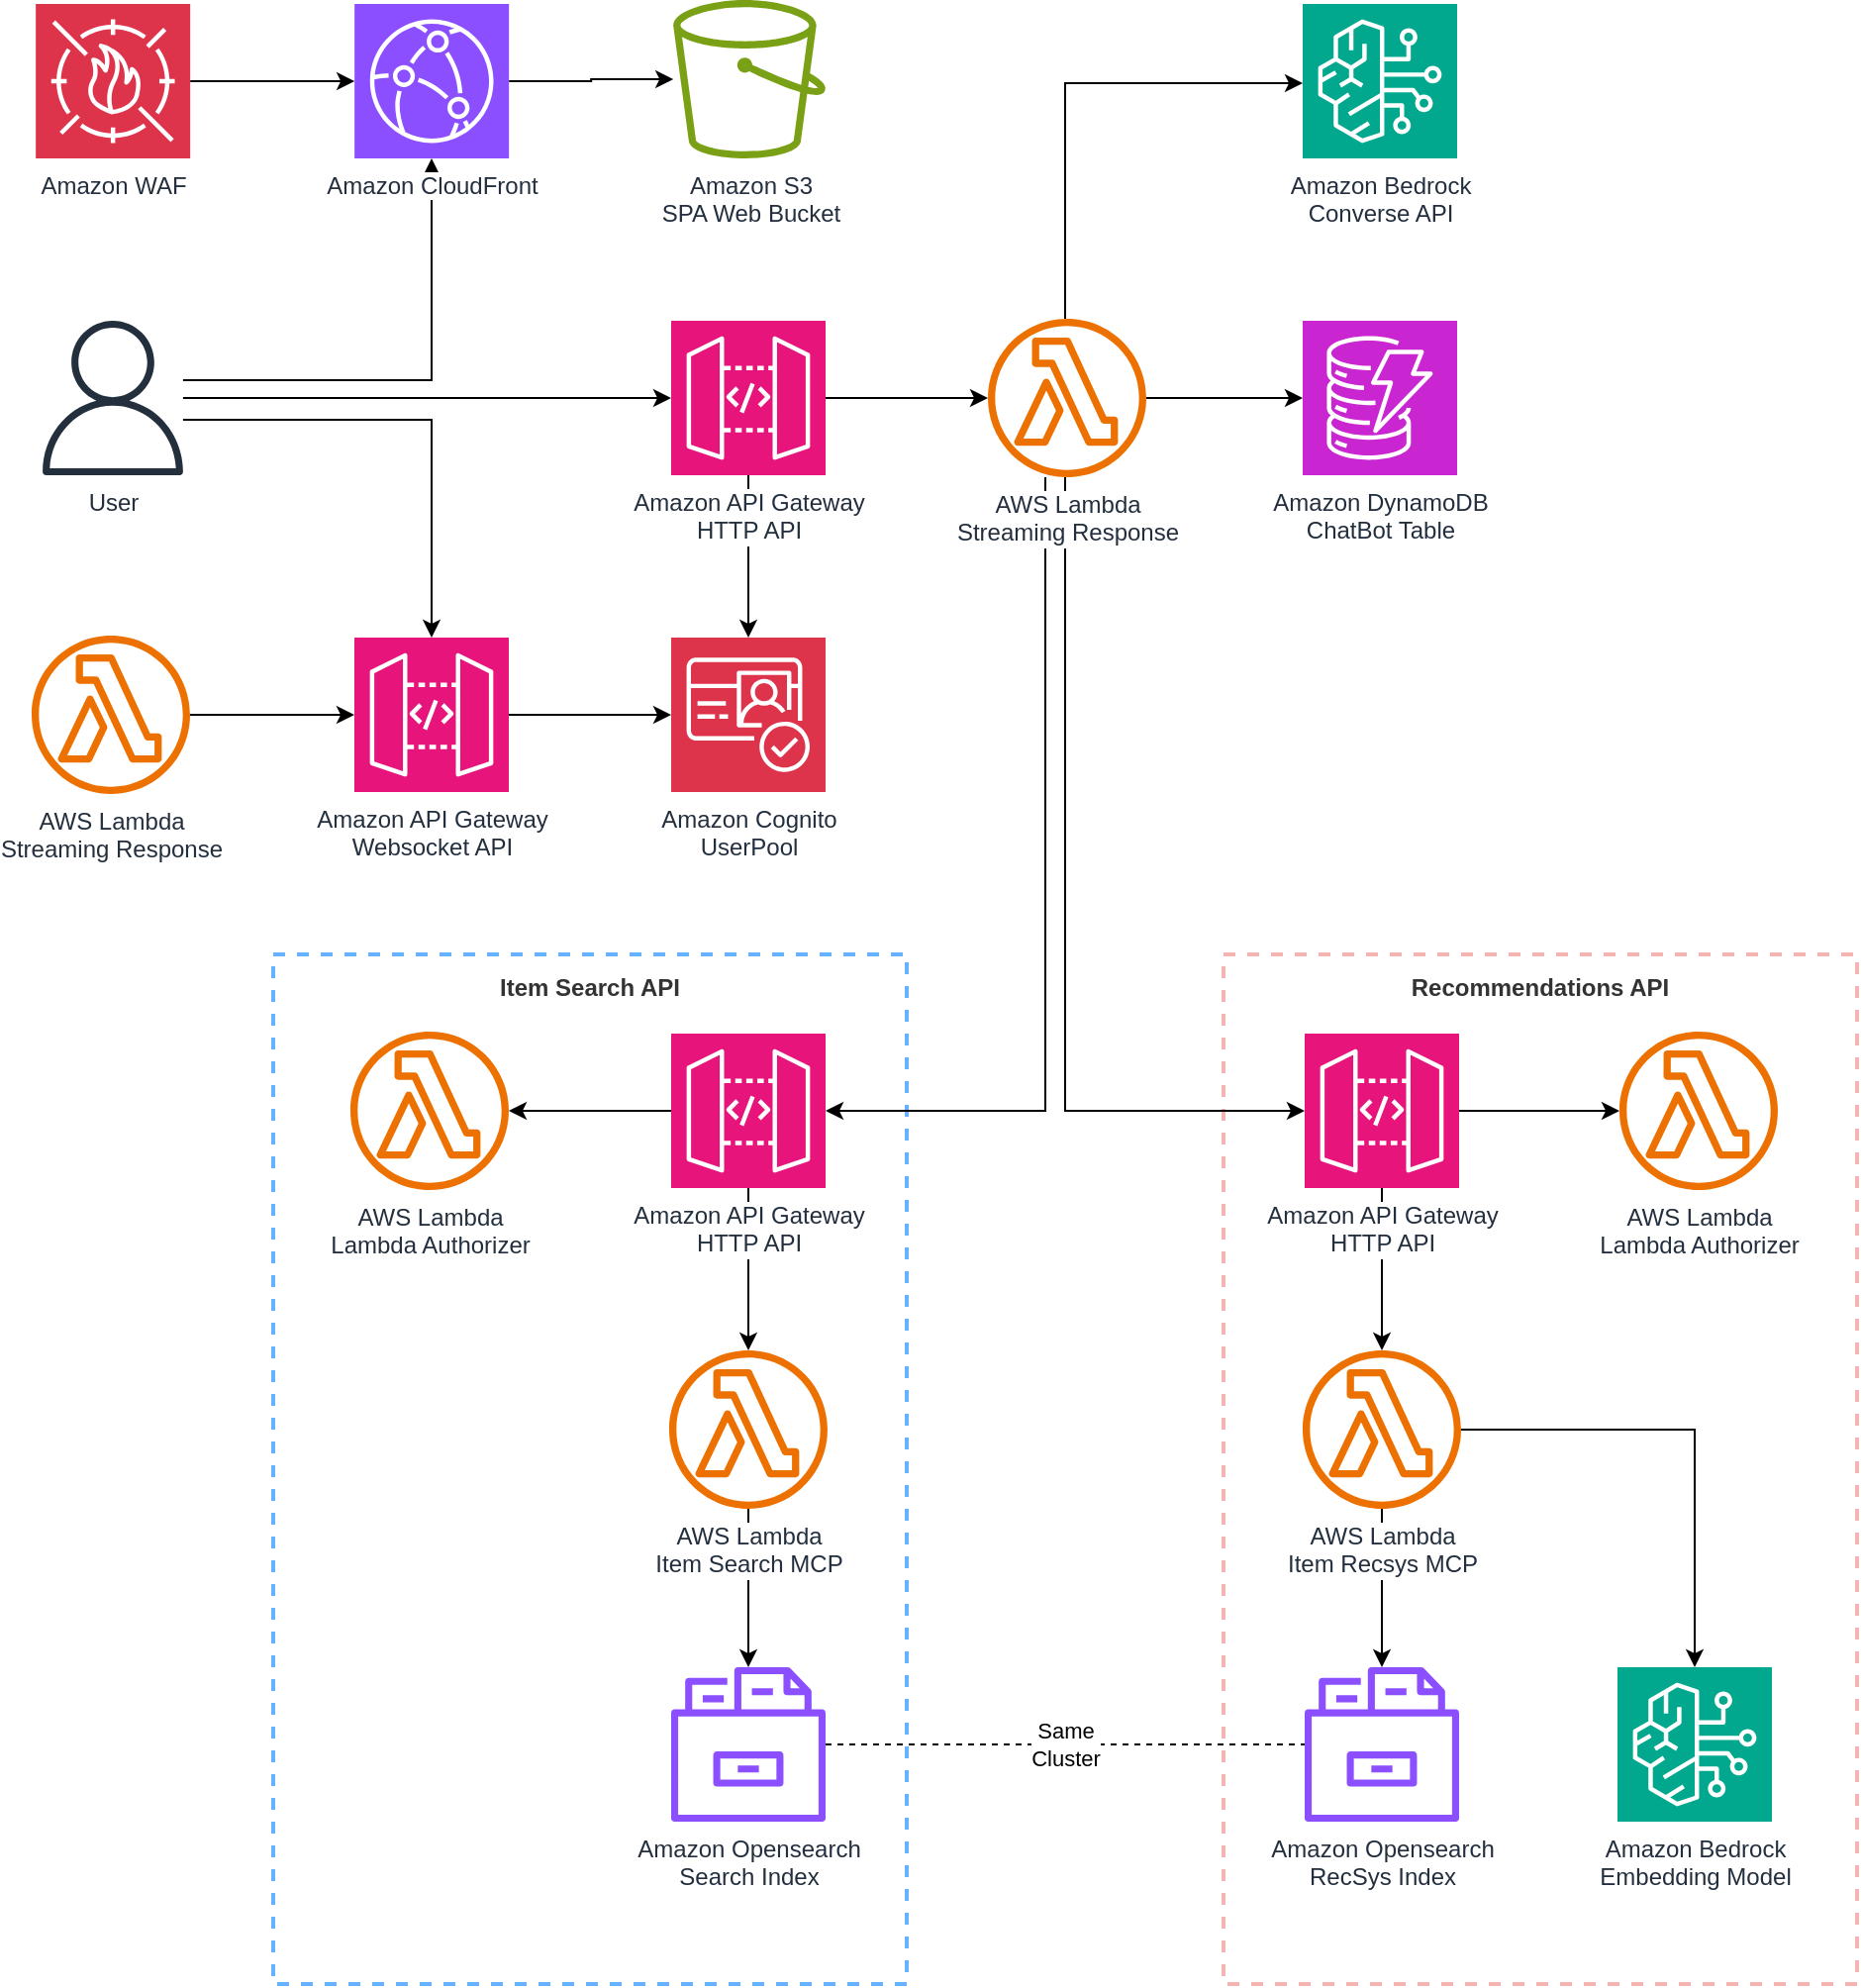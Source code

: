 <mxfile version="26.2.2" pages="2">
  <diagram name="serverless" id="wtxiz8nrKSm240LwYTof">
    <mxGraphModel dx="1839" dy="687" grid="1" gridSize="10" guides="1" tooltips="1" connect="1" arrows="1" fold="1" page="1" pageScale="1" pageWidth="850" pageHeight="1100" math="0" shadow="0">
      <root>
        <mxCell id="0" />
        <mxCell id="1" parent="0" />
        <mxCell id="PsaITgbuVJGiTN4fDYda-17" value="&lt;div&gt;&lt;span style=&quot;background-color: transparent; color: light-dark(rgb(51, 51, 51), rgb(193, 193, 193));&quot;&gt;Item Search API&lt;/span&gt;&lt;/div&gt;" style="outlineConnect=0;html=1;whiteSpace=wrap;fontSize=12;fontStyle=1;strokeColor=#66B2FF;fillColor=none;verticalAlign=top;align=center;fontColor=#333333;dashed=1;spacingTop=3;labelBackgroundColor=none;labelBorderColor=none;textShadow=0;strokeWidth=2;" vertex="1" parent="1">
          <mxGeometry y="680" width="320" height="520" as="geometry" />
        </mxCell>
        <mxCell id="PsaITgbuVJGiTN4fDYda-18" value="Amazon Bedrock&lt;div&gt;Converse API&lt;/div&gt;" style="sketch=0;points=[[0,0,0],[0.25,0,0],[0.5,0,0],[0.75,0,0],[1,0,0],[0,1,0],[0.25,1,0],[0.5,1,0],[0.75,1,0],[1,1,0],[0,0.25,0],[0,0.5,0],[0,0.75,0],[1,0.25,0],[1,0.5,0],[1,0.75,0]];outlineConnect=0;fontColor=#232F3E;fillColor=#01A88D;strokeColor=#ffffff;dashed=0;verticalLabelPosition=bottom;verticalAlign=top;align=center;html=1;fontSize=12;fontStyle=0;aspect=fixed;shape=mxgraph.aws4.resourceIcon;resIcon=mxgraph.aws4.bedrock;labelBackgroundColor=default;" vertex="1" parent="1">
          <mxGeometry x="520" y="200" width="78" height="78" as="geometry" />
        </mxCell>
        <mxCell id="PsaITgbuVJGiTN4fDYda-26" value="" style="edgeStyle=orthogonalEdgeStyle;rounded=0;orthogonalLoop=1;jettySize=auto;html=1;" edge="1" parent="1" source="PsaITgbuVJGiTN4fDYda-28" target="PsaITgbuVJGiTN4fDYda-30">
          <mxGeometry relative="1" as="geometry" />
        </mxCell>
        <mxCell id="PsaITgbuVJGiTN4fDYda-27" value="" style="edgeStyle=orthogonalEdgeStyle;rounded=0;orthogonalLoop=1;jettySize=auto;html=1;" edge="1" parent="1" source="PsaITgbuVJGiTN4fDYda-28" target="PsaITgbuVJGiTN4fDYda-46">
          <mxGeometry relative="1" as="geometry">
            <mxPoint x="120" y="759" as="targetPoint" />
          </mxGeometry>
        </mxCell>
        <mxCell id="PsaITgbuVJGiTN4fDYda-28" value="Amazon API Gateway&lt;div&gt;HTTP API&lt;/div&gt;" style="sketch=0;points=[[0,0,0],[0.25,0,0],[0.5,0,0],[0.75,0,0],[1,0,0],[0,1,0],[0.25,1,0],[0.5,1,0],[0.75,1,0],[1,1,0],[0,0.25,0],[0,0.5,0],[0,0.75,0],[1,0.25,0],[1,0.5,0],[1,0.75,0]];outlineConnect=0;fontColor=#232F3E;fillColor=#E7157B;strokeColor=#ffffff;dashed=0;verticalLabelPosition=bottom;verticalAlign=top;align=center;html=1;fontSize=12;fontStyle=0;aspect=fixed;shape=mxgraph.aws4.resourceIcon;resIcon=mxgraph.aws4.api_gateway;labelBackgroundColor=default;" vertex="1" parent="1">
          <mxGeometry x="201" y="720" width="78" height="78" as="geometry" />
        </mxCell>
        <mxCell id="PsaITgbuVJGiTN4fDYda-29" value="" style="edgeStyle=orthogonalEdgeStyle;rounded=0;orthogonalLoop=1;jettySize=auto;html=1;" edge="1" parent="1" source="PsaITgbuVJGiTN4fDYda-30" target="PsaITgbuVJGiTN4fDYda-45">
          <mxGeometry relative="1" as="geometry">
            <mxPoint x="240" y="1040" as="targetPoint" />
          </mxGeometry>
        </mxCell>
        <mxCell id="PsaITgbuVJGiTN4fDYda-30" value="AWS Lambda&lt;div&gt;Item Search MCP&lt;/div&gt;" style="sketch=0;outlineConnect=0;fontColor=#232F3E;gradientColor=none;fillColor=#ED7100;strokeColor=none;dashed=0;verticalLabelPosition=bottom;verticalAlign=top;align=center;html=1;fontSize=12;fontStyle=0;aspect=fixed;pointerEvents=1;shape=mxgraph.aws4.lambda_function;labelBackgroundColor=default;labelBorderColor=none;" vertex="1" parent="1">
          <mxGeometry x="200" y="880" width="80" height="80" as="geometry" />
        </mxCell>
        <mxCell id="PsaITgbuVJGiTN4fDYda-35" value="Recommendations API" style="outlineConnect=0;html=1;whiteSpace=wrap;fontSize=12;fontStyle=1;verticalAlign=top;align=center;dashed=1;spacingTop=3;labelBackgroundColor=none;labelBorderColor=none;textShadow=0;fillColor=none;strokeWidth=2;fillStyle=auto;fontColor=#333333;strokeColor=#EA6B66;opacity=50;" vertex="1" parent="1">
          <mxGeometry x="480" y="680" width="320" height="520" as="geometry" />
        </mxCell>
        <mxCell id="PsaITgbuVJGiTN4fDYda-36" value="Amazon Opensearch&lt;div&gt;RecSys Index&lt;/div&gt;" style="sketch=0;outlineConnect=0;fontColor=#232F3E;gradientColor=none;fillColor=#8C4FFF;strokeColor=none;dashed=0;verticalLabelPosition=bottom;verticalAlign=top;align=center;html=1;fontSize=12;fontStyle=0;aspect=fixed;pointerEvents=1;shape=mxgraph.aws4.opensearch_service_index;labelBackgroundColor=default;" vertex="1" parent="1">
          <mxGeometry x="521" y="1040" width="78" height="78" as="geometry" />
        </mxCell>
        <mxCell id="PsaITgbuVJGiTN4fDYda-37" value="" style="edgeStyle=orthogonalEdgeStyle;rounded=0;orthogonalLoop=1;jettySize=auto;html=1;" edge="1" parent="1" source="PsaITgbuVJGiTN4fDYda-39" target="PsaITgbuVJGiTN4fDYda-42">
          <mxGeometry relative="1" as="geometry" />
        </mxCell>
        <mxCell id="PsaITgbuVJGiTN4fDYda-38" value="" style="edgeStyle=orthogonalEdgeStyle;rounded=0;orthogonalLoop=1;jettySize=auto;html=1;" edge="1" parent="1" source="PsaITgbuVJGiTN4fDYda-39" target="PsaITgbuVJGiTN4fDYda-47">
          <mxGeometry relative="1" as="geometry">
            <mxPoint x="679" y="759" as="targetPoint" />
          </mxGeometry>
        </mxCell>
        <mxCell id="PsaITgbuVJGiTN4fDYda-39" value="Amazon API Gateway&lt;div&gt;HTTP API&lt;/div&gt;" style="sketch=0;points=[[0,0,0],[0.25,0,0],[0.5,0,0],[0.75,0,0],[1,0,0],[0,1,0],[0.25,1,0],[0.5,1,0],[0.75,1,0],[1,1,0],[0,0.25,0],[0,0.5,0],[0,0.75,0],[1,0.25,0],[1,0.5,0],[1,0.75,0]];outlineConnect=0;fontColor=#232F3E;fillColor=#E7157B;strokeColor=#ffffff;dashed=0;verticalLabelPosition=bottom;verticalAlign=top;align=center;html=1;fontSize=12;fontStyle=0;aspect=fixed;shape=mxgraph.aws4.resourceIcon;resIcon=mxgraph.aws4.api_gateway;labelBackgroundColor=default;" vertex="1" parent="1">
          <mxGeometry x="521" y="720" width="78" height="78" as="geometry" />
        </mxCell>
        <mxCell id="PsaITgbuVJGiTN4fDYda-40" value="" style="edgeStyle=orthogonalEdgeStyle;rounded=0;orthogonalLoop=1;jettySize=auto;html=1;" edge="1" parent="1" source="PsaITgbuVJGiTN4fDYda-42" target="PsaITgbuVJGiTN4fDYda-36">
          <mxGeometry relative="1" as="geometry" />
        </mxCell>
        <mxCell id="PsaITgbuVJGiTN4fDYda-41" value="" style="edgeStyle=orthogonalEdgeStyle;rounded=0;orthogonalLoop=1;jettySize=auto;html=1;" edge="1" parent="1" source="PsaITgbuVJGiTN4fDYda-42" target="PsaITgbuVJGiTN4fDYda-43">
          <mxGeometry relative="1" as="geometry" />
        </mxCell>
        <mxCell id="PsaITgbuVJGiTN4fDYda-42" value="AWS Lambda&lt;div&gt;Item Recsys MCP&lt;/div&gt;" style="sketch=0;outlineConnect=0;fontColor=#232F3E;gradientColor=none;fillColor=#ED7100;strokeColor=none;dashed=0;verticalLabelPosition=bottom;verticalAlign=top;align=center;html=1;fontSize=12;fontStyle=0;aspect=fixed;pointerEvents=1;shape=mxgraph.aws4.lambda_function;labelBackgroundColor=default;labelBorderColor=none;" vertex="1" parent="1">
          <mxGeometry x="520" y="880" width="80" height="80" as="geometry" />
        </mxCell>
        <mxCell id="PsaITgbuVJGiTN4fDYda-43" value="Amazon Bedrock&lt;div&gt;Embedding Model&lt;/div&gt;" style="sketch=0;points=[[0,0,0],[0.25,0,0],[0.5,0,0],[0.75,0,0],[1,0,0],[0,1,0],[0.25,1,0],[0.5,1,0],[0.75,1,0],[1,1,0],[0,0.25,0],[0,0.5,0],[0,0.75,0],[1,0.25,0],[1,0.5,0],[1,0.75,0]];outlineConnect=0;fontColor=#232F3E;fillColor=#01A88D;strokeColor=#ffffff;dashed=0;verticalLabelPosition=bottom;verticalAlign=top;align=center;html=1;fontSize=12;fontStyle=0;aspect=fixed;shape=mxgraph.aws4.resourceIcon;resIcon=mxgraph.aws4.bedrock;labelBackgroundColor=default;" vertex="1" parent="1">
          <mxGeometry x="679" y="1040" width="78" height="78" as="geometry" />
        </mxCell>
        <mxCell id="PsaITgbuVJGiTN4fDYda-64" value="Same&lt;div&gt;Cluster&lt;/div&gt;" style="edgeStyle=orthogonalEdgeStyle;rounded=0;orthogonalLoop=1;jettySize=auto;html=1;endArrow=none;startFill=0;dashed=1;" edge="1" parent="1" source="PsaITgbuVJGiTN4fDYda-45" target="PsaITgbuVJGiTN4fDYda-36">
          <mxGeometry relative="1" as="geometry" />
        </mxCell>
        <mxCell id="PsaITgbuVJGiTN4fDYda-45" value="Amazon Opensearch&lt;div&gt;Search Index&lt;/div&gt;" style="sketch=0;outlineConnect=0;fontColor=#232F3E;gradientColor=none;fillColor=#8C4FFF;strokeColor=none;dashed=0;verticalLabelPosition=bottom;verticalAlign=top;align=center;html=1;fontSize=12;fontStyle=0;aspect=fixed;pointerEvents=1;shape=mxgraph.aws4.opensearch_service_index;labelBackgroundColor=default;" vertex="1" parent="1">
          <mxGeometry x="201" y="1040" width="78" height="78" as="geometry" />
        </mxCell>
        <mxCell id="PsaITgbuVJGiTN4fDYda-46" value="AWS Lambda&lt;div&gt;Lambda Authorizer&lt;/div&gt;" style="sketch=0;outlineConnect=0;fontColor=#232F3E;gradientColor=none;fillColor=#ED7100;strokeColor=none;dashed=0;verticalLabelPosition=bottom;verticalAlign=top;align=center;html=1;fontSize=12;fontStyle=0;aspect=fixed;pointerEvents=1;shape=mxgraph.aws4.lambda_function;labelBackgroundColor=default;labelBorderColor=none;" vertex="1" parent="1">
          <mxGeometry x="39" y="719" width="80" height="80" as="geometry" />
        </mxCell>
        <mxCell id="PsaITgbuVJGiTN4fDYda-47" value="AWS Lambda&lt;div&gt;Lambda Authorizer&lt;/div&gt;" style="sketch=0;outlineConnect=0;fontColor=#232F3E;gradientColor=none;fillColor=#ED7100;strokeColor=none;dashed=0;verticalLabelPosition=bottom;verticalAlign=top;align=center;html=1;fontSize=12;fontStyle=0;aspect=fixed;pointerEvents=1;shape=mxgraph.aws4.lambda_function;labelBackgroundColor=default;labelBorderColor=none;" vertex="1" parent="1">
          <mxGeometry x="680" y="719" width="80" height="80" as="geometry" />
        </mxCell>
        <mxCell id="PsaITgbuVJGiTN4fDYda-73" style="edgeStyle=orthogonalEdgeStyle;rounded=0;orthogonalLoop=1;jettySize=auto;html=1;" edge="1" parent="1" source="PsaITgbuVJGiTN4fDYda-93" target="PsaITgbuVJGiTN4fDYda-39">
          <mxGeometry relative="1" as="geometry">
            <mxPoint x="400" y="439" as="sourcePoint" />
            <Array as="points">
              <mxPoint x="400" y="759" />
            </Array>
          </mxGeometry>
        </mxCell>
        <mxCell id="PsaITgbuVJGiTN4fDYda-74" style="edgeStyle=orthogonalEdgeStyle;rounded=0;orthogonalLoop=1;jettySize=auto;html=1;" edge="1" parent="1" source="PsaITgbuVJGiTN4fDYda-93" target="PsaITgbuVJGiTN4fDYda-28">
          <mxGeometry relative="1" as="geometry">
            <mxPoint x="390" y="439" as="sourcePoint" />
            <Array as="points">
              <mxPoint x="390" y="759" />
            </Array>
          </mxGeometry>
        </mxCell>
        <mxCell id="PsaITgbuVJGiTN4fDYda-53" value="" style="edgeStyle=orthogonalEdgeStyle;rounded=0;orthogonalLoop=1;jettySize=auto;html=1;" edge="1" parent="1" source="PsaITgbuVJGiTN4fDYda-55" target="PsaITgbuVJGiTN4fDYda-56">
          <mxGeometry relative="1" as="geometry" />
        </mxCell>
        <mxCell id="PsaITgbuVJGiTN4fDYda-94" value="" style="edgeStyle=orthogonalEdgeStyle;rounded=0;orthogonalLoop=1;jettySize=auto;html=1;" edge="1" parent="1" source="PsaITgbuVJGiTN4fDYda-55" target="PsaITgbuVJGiTN4fDYda-93">
          <mxGeometry relative="1" as="geometry" />
        </mxCell>
        <mxCell id="PsaITgbuVJGiTN4fDYda-55" value="Amazon API Gateway&lt;div&gt;HTTP API&lt;/div&gt;" style="sketch=0;points=[[0,0,0],[0.25,0,0],[0.5,0,0],[0.75,0,0],[1,0,0],[0,1,0],[0.25,1,0],[0.5,1,0],[0.75,1,0],[1,1,0],[0,0.25,0],[0,0.5,0],[0,0.75,0],[1,0.25,0],[1,0.5,0],[1,0.75,0]];outlineConnect=0;fontColor=#232F3E;fillColor=#E7157B;strokeColor=#ffffff;dashed=0;verticalLabelPosition=bottom;verticalAlign=top;align=center;html=1;fontSize=12;fontStyle=0;aspect=fixed;shape=mxgraph.aws4.resourceIcon;resIcon=mxgraph.aws4.api_gateway;labelBackgroundColor=default;" vertex="1" parent="1">
          <mxGeometry x="201" y="360" width="78" height="78" as="geometry" />
        </mxCell>
        <mxCell id="PsaITgbuVJGiTN4fDYda-56" value="Amazon Cognito&lt;div&gt;UserPool&lt;/div&gt;" style="sketch=0;points=[[0,0,0],[0.25,0,0],[0.5,0,0],[0.75,0,0],[1,0,0],[0,1,0],[0.25,1,0],[0.5,1,0],[0.75,1,0],[1,1,0],[0,0.25,0],[0,0.5,0],[0,0.75,0],[1,0.25,0],[1,0.5,0],[1,0.75,0]];outlineConnect=0;fontColor=#232F3E;fillColor=#DD344C;strokeColor=#ffffff;dashed=0;verticalLabelPosition=bottom;verticalAlign=top;align=center;html=1;fontSize=12;fontStyle=0;aspect=fixed;shape=mxgraph.aws4.resourceIcon;resIcon=mxgraph.aws4.cognito;labelBackgroundColor=default;" vertex="1" parent="1">
          <mxGeometry x="201" y="520" width="78" height="78" as="geometry" />
        </mxCell>
        <mxCell id="PsaITgbuVJGiTN4fDYda-72" value="" style="edgeStyle=orthogonalEdgeStyle;rounded=0;orthogonalLoop=1;jettySize=auto;html=1;" edge="1" parent="1" source="PsaITgbuVJGiTN4fDYda-71">
          <mxGeometry relative="1" as="geometry">
            <mxPoint x="-80" y="439" as="targetPoint" />
          </mxGeometry>
        </mxCell>
        <mxCell id="PsaITgbuVJGiTN4fDYda-89" value="" style="edgeStyle=orthogonalEdgeStyle;rounded=0;orthogonalLoop=1;jettySize=auto;html=1;" edge="1" parent="1" source="PsaITgbuVJGiTN4fDYda-87" target="PsaITgbuVJGiTN4fDYda-102">
          <mxGeometry relative="1" as="geometry">
            <mxPoint x="241.08" y="278" as="targetPoint" />
          </mxGeometry>
        </mxCell>
        <mxCell id="PsaITgbuVJGiTN4fDYda-96" style="edgeStyle=orthogonalEdgeStyle;rounded=0;orthogonalLoop=1;jettySize=auto;html=1;" edge="1" parent="1" source="PsaITgbuVJGiTN4fDYda-93" target="PsaITgbuVJGiTN4fDYda-95">
          <mxGeometry relative="1" as="geometry" />
        </mxCell>
        <mxCell id="PsaITgbuVJGiTN4fDYda-97" style="edgeStyle=orthogonalEdgeStyle;rounded=0;orthogonalLoop=1;jettySize=auto;html=1;" edge="1" parent="1" source="PsaITgbuVJGiTN4fDYda-93" target="PsaITgbuVJGiTN4fDYda-18">
          <mxGeometry relative="1" as="geometry">
            <Array as="points">
              <mxPoint x="400" y="240" />
            </Array>
          </mxGeometry>
        </mxCell>
        <mxCell id="PsaITgbuVJGiTN4fDYda-93" value="AWS Lambda&lt;div&gt;Streaming Response&lt;/div&gt;" style="sketch=0;outlineConnect=0;fontColor=#232F3E;gradientColor=none;fillColor=#ED7100;strokeColor=none;dashed=0;verticalLabelPosition=bottom;verticalAlign=top;align=center;html=1;fontSize=12;fontStyle=0;aspect=fixed;pointerEvents=1;shape=mxgraph.aws4.lambda_function;labelBackgroundColor=default;labelBorderColor=none;" vertex="1" parent="1">
          <mxGeometry x="361" y="359" width="80" height="80" as="geometry" />
        </mxCell>
        <mxCell id="PsaITgbuVJGiTN4fDYda-95" value="Amazon DynamoDB&lt;div&gt;ChatBot Table&lt;/div&gt;" style="sketch=0;points=[[0,0,0],[0.25,0,0],[0.5,0,0],[0.75,0,0],[1,0,0],[0,1,0],[0.25,1,0],[0.5,1,0],[0.75,1,0],[1,1,0],[0,0.25,0],[0,0.5,0],[0,0.75,0],[1,0.25,0],[1,0.5,0],[1,0.75,0]];outlineConnect=0;fontColor=#232F3E;fillColor=#C925D1;strokeColor=#ffffff;dashed=0;verticalLabelPosition=bottom;verticalAlign=top;align=center;html=1;fontSize=12;fontStyle=0;aspect=fixed;shape=mxgraph.aws4.resourceIcon;resIcon=mxgraph.aws4.dynamodb;labelBackgroundColor=default;" vertex="1" parent="1">
          <mxGeometry x="520" y="360" width="78" height="78" as="geometry" />
        </mxCell>
        <mxCell id="PsaITgbuVJGiTN4fDYda-102" value="Amazon S3&lt;div&gt;SPA Web Bucket&lt;/div&gt;" style="sketch=0;outlineConnect=0;fontColor=#232F3E;gradientColor=none;fillColor=#7AA116;strokeColor=none;dashed=0;verticalLabelPosition=bottom;verticalAlign=top;align=center;html=1;fontSize=12;fontStyle=0;aspect=fixed;pointerEvents=1;shape=mxgraph.aws4.bucket;labelBackgroundColor=default;" vertex="1" parent="1">
          <mxGeometry x="202.08" y="198" width="76.92" height="80" as="geometry" />
        </mxCell>
        <mxCell id="PsaITgbuVJGiTN4fDYda-114" value="" style="edgeStyle=orthogonalEdgeStyle;rounded=0;orthogonalLoop=1;jettySize=auto;html=1;" edge="1" parent="1" source="PsaITgbuVJGiTN4fDYda-103" target="PsaITgbuVJGiTN4fDYda-56">
          <mxGeometry relative="1" as="geometry" />
        </mxCell>
        <mxCell id="PsaITgbuVJGiTN4fDYda-103" value="Amazon API Gateway&lt;div&gt;Websocket API&lt;/div&gt;" style="sketch=0;points=[[0,0,0],[0.25,0,0],[0.5,0,0],[0.75,0,0],[1,0,0],[0,1,0],[0.25,1,0],[0.5,1,0],[0.75,1,0],[1,1,0],[0,0.25,0],[0,0.5,0],[0,0.75,0],[1,0.25,0],[1,0.5,0],[1,0.75,0]];outlineConnect=0;fontColor=#232F3E;fillColor=#E7157B;strokeColor=#ffffff;dashed=0;verticalLabelPosition=bottom;verticalAlign=top;align=center;html=1;fontSize=12;fontStyle=0;aspect=fixed;shape=mxgraph.aws4.resourceIcon;resIcon=mxgraph.aws4.api_gateway;labelBackgroundColor=default;" vertex="1" parent="1">
          <mxGeometry x="41" y="520" width="78" height="78" as="geometry" />
        </mxCell>
        <mxCell id="PsaITgbuVJGiTN4fDYda-107" value="" style="edgeStyle=orthogonalEdgeStyle;rounded=0;orthogonalLoop=1;jettySize=auto;html=1;" edge="1" parent="1" source="PsaITgbuVJGiTN4fDYda-105" target="PsaITgbuVJGiTN4fDYda-103">
          <mxGeometry relative="1" as="geometry" />
        </mxCell>
        <mxCell id="PsaITgbuVJGiTN4fDYda-105" value="AWS Lambda&lt;div&gt;Streaming Response&lt;/div&gt;" style="sketch=0;outlineConnect=0;fontColor=#232F3E;gradientColor=none;fillColor=#ED7100;strokeColor=none;dashed=0;verticalLabelPosition=bottom;verticalAlign=top;align=center;html=1;fontSize=12;fontStyle=0;aspect=fixed;pointerEvents=1;shape=mxgraph.aws4.lambda_function;labelBackgroundColor=default;labelBorderColor=none;" vertex="1" parent="1">
          <mxGeometry x="-122" y="519" width="80" height="80" as="geometry" />
        </mxCell>
        <mxCell id="PsaITgbuVJGiTN4fDYda-115" value="" style="edgeStyle=orthogonalEdgeStyle;rounded=0;orthogonalLoop=1;jettySize=auto;html=1;" edge="1" parent="1" source="PsaITgbuVJGiTN4fDYda-108" target="PsaITgbuVJGiTN4fDYda-87">
          <mxGeometry relative="1" as="geometry">
            <Array as="points">
              <mxPoint x="80" y="390" />
            </Array>
          </mxGeometry>
        </mxCell>
        <mxCell id="PsaITgbuVJGiTN4fDYda-116" style="edgeStyle=orthogonalEdgeStyle;rounded=0;orthogonalLoop=1;jettySize=auto;html=1;" edge="1" parent="1" source="PsaITgbuVJGiTN4fDYda-108" target="PsaITgbuVJGiTN4fDYda-55">
          <mxGeometry relative="1" as="geometry" />
        </mxCell>
        <mxCell id="PsaITgbuVJGiTN4fDYda-117" style="edgeStyle=orthogonalEdgeStyle;rounded=0;orthogonalLoop=1;jettySize=auto;html=1;" edge="1" parent="1" source="PsaITgbuVJGiTN4fDYda-108" target="PsaITgbuVJGiTN4fDYda-103">
          <mxGeometry relative="1" as="geometry">
            <Array as="points">
              <mxPoint x="80" y="410" />
            </Array>
          </mxGeometry>
        </mxCell>
        <mxCell id="PsaITgbuVJGiTN4fDYda-108" value="&lt;div&gt;User&lt;/div&gt;" style="sketch=0;outlineConnect=0;fontColor=#232F3E;gradientColor=none;fillColor=#232F3D;strokeColor=none;dashed=0;verticalLabelPosition=bottom;verticalAlign=top;align=center;html=1;fontSize=12;fontStyle=0;aspect=fixed;pointerEvents=1;shape=mxgraph.aws4.user;" vertex="1" parent="1">
          <mxGeometry x="-120" y="360" width="78" height="78" as="geometry" />
        </mxCell>
        <mxCell id="PsaITgbuVJGiTN4fDYda-111" value="" style="edgeStyle=orthogonalEdgeStyle;rounded=0;orthogonalLoop=1;jettySize=auto;html=1;" edge="1" parent="1" source="PsaITgbuVJGiTN4fDYda-109" target="PsaITgbuVJGiTN4fDYda-87">
          <mxGeometry relative="1" as="geometry" />
        </mxCell>
        <mxCell id="PsaITgbuVJGiTN4fDYda-109" value="Amazon WAF" style="sketch=0;points=[[0,0,0],[0.25,0,0],[0.5,0,0],[0.75,0,0],[1,0,0],[0,1,0],[0.25,1,0],[0.5,1,0],[0.75,1,0],[1,1,0],[0,0.25,0],[0,0.5,0],[0,0.75,0],[1,0.25,0],[1,0.5,0],[1,0.75,0]];outlineConnect=0;fontColor=#232F3E;fillColor=#DD344C;strokeColor=#ffffff;dashed=0;verticalLabelPosition=bottom;verticalAlign=top;align=center;html=1;fontSize=12;fontStyle=0;aspect=fixed;shape=mxgraph.aws4.resourceIcon;resIcon=mxgraph.aws4.waf;labelBackgroundColor=default;" vertex="1" parent="1">
          <mxGeometry x="-119.92" y="200" width="78" height="78" as="geometry" />
        </mxCell>
        <mxCell id="PsaITgbuVJGiTN4fDYda-87" value="Amazon CloudFront" style="sketch=0;points=[[0,0,0],[0.25,0,0],[0.5,0,0],[0.75,0,0],[1,0,0],[0,1,0],[0.25,1,0],[0.5,1,0],[0.75,1,0],[1,1,0],[0,0.25,0],[0,0.5,0],[0,0.75,0],[1,0.25,0],[1,0.5,0],[1,0.75,0]];outlineConnect=0;fontColor=#232F3E;fillColor=#8C4FFF;strokeColor=#ffffff;dashed=0;verticalLabelPosition=bottom;verticalAlign=top;align=center;html=1;fontSize=12;fontStyle=0;aspect=fixed;shape=mxgraph.aws4.resourceIcon;resIcon=mxgraph.aws4.cloudfront;labelBackgroundColor=default;" vertex="1" parent="1">
          <mxGeometry x="41.08" y="200" width="78" height="78" as="geometry" />
        </mxCell>
      </root>
    </mxGraphModel>
  </diagram>
  <diagram id="tR-Rt3LG2o3J_GeX6hOp" name="ecs">
    <mxGraphModel dx="1880" dy="716" grid="1" gridSize="10" guides="1" tooltips="1" connect="1" arrows="1" fold="1" page="1" pageScale="1" pageWidth="850" pageHeight="1100" math="0" shadow="0">
      <root>
        <mxCell id="0" />
        <mxCell id="1" parent="0" />
        <mxCell id="dqAGW3o-AUJ9RqKoSlo4-1" value="&lt;div&gt;&lt;span style=&quot;background-color: transparent; color: light-dark(rgb(51, 51, 51), rgb(193, 193, 193));&quot;&gt;Item Search API&lt;/span&gt;&lt;/div&gt;" style="outlineConnect=0;html=1;whiteSpace=wrap;fontSize=12;fontStyle=1;strokeColor=#66B2FF;fillColor=none;verticalAlign=top;align=center;fontColor=#333333;dashed=1;spacingTop=3;labelBackgroundColor=none;labelBorderColor=none;textShadow=0;strokeWidth=2;" vertex="1" parent="1">
          <mxGeometry y="760" width="320" height="520" as="geometry" />
        </mxCell>
        <mxCell id="dqAGW3o-AUJ9RqKoSlo4-2" value="Amazon Bedrock&lt;div&gt;Converse API&lt;/div&gt;" style="sketch=0;points=[[0,0,0],[0.25,0,0],[0.5,0,0],[0.75,0,0],[1,0,0],[0,1,0],[0.25,1,0],[0.5,1,0],[0.75,1,0],[1,1,0],[0,0.25,0],[0,0.5,0],[0,0.75,0],[1,0.25,0],[1,0.5,0],[1,0.75,0]];outlineConnect=0;fontColor=#232F3E;fillColor=#01A88D;strokeColor=#ffffff;dashed=0;verticalLabelPosition=bottom;verticalAlign=top;align=center;html=1;fontSize=12;fontStyle=0;aspect=fixed;shape=mxgraph.aws4.resourceIcon;resIcon=mxgraph.aws4.bedrock;labelBackgroundColor=default;" vertex="1" parent="1">
          <mxGeometry x="521" y="320" width="78" height="78" as="geometry" />
        </mxCell>
        <mxCell id="dqAGW3o-AUJ9RqKoSlo4-3" value="" style="edgeStyle=orthogonalEdgeStyle;rounded=0;orthogonalLoop=1;jettySize=auto;html=1;" edge="1" parent="1" source="dqAGW3o-AUJ9RqKoSlo4-5" target="dqAGW3o-AUJ9RqKoSlo4-7">
          <mxGeometry relative="1" as="geometry" />
        </mxCell>
        <mxCell id="dqAGW3o-AUJ9RqKoSlo4-4" value="" style="edgeStyle=orthogonalEdgeStyle;rounded=0;orthogonalLoop=1;jettySize=auto;html=1;" edge="1" parent="1" source="dqAGW3o-AUJ9RqKoSlo4-5" target="dqAGW3o-AUJ9RqKoSlo4-19">
          <mxGeometry relative="1" as="geometry">
            <mxPoint x="120" y="839" as="targetPoint" />
          </mxGeometry>
        </mxCell>
        <mxCell id="dqAGW3o-AUJ9RqKoSlo4-5" value="Amazon API Gateway&lt;div&gt;HTTP API&lt;/div&gt;" style="sketch=0;points=[[0,0,0],[0.25,0,0],[0.5,0,0],[0.75,0,0],[1,0,0],[0,1,0],[0.25,1,0],[0.5,1,0],[0.75,1,0],[1,1,0],[0,0.25,0],[0,0.5,0],[0,0.75,0],[1,0.25,0],[1,0.5,0],[1,0.75,0]];outlineConnect=0;fontColor=#232F3E;fillColor=#E7157B;strokeColor=#ffffff;dashed=0;verticalLabelPosition=bottom;verticalAlign=top;align=center;html=1;fontSize=12;fontStyle=0;aspect=fixed;shape=mxgraph.aws4.resourceIcon;resIcon=mxgraph.aws4.api_gateway;labelBackgroundColor=default;" vertex="1" parent="1">
          <mxGeometry x="201" y="800" width="78" height="78" as="geometry" />
        </mxCell>
        <mxCell id="dqAGW3o-AUJ9RqKoSlo4-6" value="" style="edgeStyle=orthogonalEdgeStyle;rounded=0;orthogonalLoop=1;jettySize=auto;html=1;" edge="1" parent="1" source="dqAGW3o-AUJ9RqKoSlo4-7" target="dqAGW3o-AUJ9RqKoSlo4-18">
          <mxGeometry relative="1" as="geometry">
            <mxPoint x="240" y="1120" as="targetPoint" />
          </mxGeometry>
        </mxCell>
        <mxCell id="dqAGW3o-AUJ9RqKoSlo4-7" value="AWS Lambda&lt;div&gt;Item Search MCP&lt;/div&gt;" style="sketch=0;outlineConnect=0;fontColor=#232F3E;gradientColor=none;fillColor=#ED7100;strokeColor=none;dashed=0;verticalLabelPosition=bottom;verticalAlign=top;align=center;html=1;fontSize=12;fontStyle=0;aspect=fixed;pointerEvents=1;shape=mxgraph.aws4.lambda_function;labelBackgroundColor=default;labelBorderColor=none;" vertex="1" parent="1">
          <mxGeometry x="200" y="960" width="80" height="80" as="geometry" />
        </mxCell>
        <mxCell id="dqAGW3o-AUJ9RqKoSlo4-8" value="Recommendations API" style="outlineConnect=0;html=1;whiteSpace=wrap;fontSize=12;fontStyle=1;verticalAlign=top;align=center;dashed=1;spacingTop=3;labelBackgroundColor=none;labelBorderColor=none;textShadow=0;fillColor=none;strokeWidth=2;fillStyle=auto;fontColor=#333333;strokeColor=#EA6B66;opacity=50;" vertex="1" parent="1">
          <mxGeometry x="480" y="760" width="320" height="520" as="geometry" />
        </mxCell>
        <mxCell id="dqAGW3o-AUJ9RqKoSlo4-9" value="Amazon Opensearch&lt;div&gt;RecSys Index&lt;/div&gt;" style="sketch=0;outlineConnect=0;fontColor=#232F3E;gradientColor=none;fillColor=#8C4FFF;strokeColor=none;dashed=0;verticalLabelPosition=bottom;verticalAlign=top;align=center;html=1;fontSize=12;fontStyle=0;aspect=fixed;pointerEvents=1;shape=mxgraph.aws4.opensearch_service_index;labelBackgroundColor=default;" vertex="1" parent="1">
          <mxGeometry x="521" y="1120" width="78" height="78" as="geometry" />
        </mxCell>
        <mxCell id="dqAGW3o-AUJ9RqKoSlo4-10" value="" style="edgeStyle=orthogonalEdgeStyle;rounded=0;orthogonalLoop=1;jettySize=auto;html=1;" edge="1" parent="1" source="dqAGW3o-AUJ9RqKoSlo4-12" target="dqAGW3o-AUJ9RqKoSlo4-15">
          <mxGeometry relative="1" as="geometry" />
        </mxCell>
        <mxCell id="dqAGW3o-AUJ9RqKoSlo4-11" value="" style="edgeStyle=orthogonalEdgeStyle;rounded=0;orthogonalLoop=1;jettySize=auto;html=1;" edge="1" parent="1" source="dqAGW3o-AUJ9RqKoSlo4-12" target="dqAGW3o-AUJ9RqKoSlo4-20">
          <mxGeometry relative="1" as="geometry">
            <mxPoint x="679" y="839" as="targetPoint" />
          </mxGeometry>
        </mxCell>
        <mxCell id="dqAGW3o-AUJ9RqKoSlo4-12" value="Amazon API Gateway&lt;div&gt;HTTP API&lt;/div&gt;" style="sketch=0;points=[[0,0,0],[0.25,0,0],[0.5,0,0],[0.75,0,0],[1,0,0],[0,1,0],[0.25,1,0],[0.5,1,0],[0.75,1,0],[1,1,0],[0,0.25,0],[0,0.5,0],[0,0.75,0],[1,0.25,0],[1,0.5,0],[1,0.75,0]];outlineConnect=0;fontColor=#232F3E;fillColor=#E7157B;strokeColor=#ffffff;dashed=0;verticalLabelPosition=bottom;verticalAlign=top;align=center;html=1;fontSize=12;fontStyle=0;aspect=fixed;shape=mxgraph.aws4.resourceIcon;resIcon=mxgraph.aws4.api_gateway;labelBackgroundColor=default;" vertex="1" parent="1">
          <mxGeometry x="521" y="800" width="78" height="78" as="geometry" />
        </mxCell>
        <mxCell id="dqAGW3o-AUJ9RqKoSlo4-13" value="" style="edgeStyle=orthogonalEdgeStyle;rounded=0;orthogonalLoop=1;jettySize=auto;html=1;" edge="1" parent="1" source="dqAGW3o-AUJ9RqKoSlo4-15" target="dqAGW3o-AUJ9RqKoSlo4-9">
          <mxGeometry relative="1" as="geometry" />
        </mxCell>
        <mxCell id="dqAGW3o-AUJ9RqKoSlo4-14" value="" style="edgeStyle=orthogonalEdgeStyle;rounded=0;orthogonalLoop=1;jettySize=auto;html=1;" edge="1" parent="1" source="dqAGW3o-AUJ9RqKoSlo4-15" target="dqAGW3o-AUJ9RqKoSlo4-16">
          <mxGeometry relative="1" as="geometry" />
        </mxCell>
        <mxCell id="dqAGW3o-AUJ9RqKoSlo4-15" value="AWS Lambda&lt;div&gt;Item Recsys MCP&lt;/div&gt;" style="sketch=0;outlineConnect=0;fontColor=#232F3E;gradientColor=none;fillColor=#ED7100;strokeColor=none;dashed=0;verticalLabelPosition=bottom;verticalAlign=top;align=center;html=1;fontSize=12;fontStyle=0;aspect=fixed;pointerEvents=1;shape=mxgraph.aws4.lambda_function;labelBackgroundColor=default;labelBorderColor=none;" vertex="1" parent="1">
          <mxGeometry x="520" y="960" width="80" height="80" as="geometry" />
        </mxCell>
        <mxCell id="dqAGW3o-AUJ9RqKoSlo4-16" value="Amazon Bedrock&lt;div&gt;Embedding Model&lt;/div&gt;" style="sketch=0;points=[[0,0,0],[0.25,0,0],[0.5,0,0],[0.75,0,0],[1,0,0],[0,1,0],[0.25,1,0],[0.5,1,0],[0.75,1,0],[1,1,0],[0,0.25,0],[0,0.5,0],[0,0.75,0],[1,0.25,0],[1,0.5,0],[1,0.75,0]];outlineConnect=0;fontColor=#232F3E;fillColor=#01A88D;strokeColor=#ffffff;dashed=0;verticalLabelPosition=bottom;verticalAlign=top;align=center;html=1;fontSize=12;fontStyle=0;aspect=fixed;shape=mxgraph.aws4.resourceIcon;resIcon=mxgraph.aws4.bedrock;labelBackgroundColor=default;" vertex="1" parent="1">
          <mxGeometry x="679" y="1120" width="78" height="78" as="geometry" />
        </mxCell>
        <mxCell id="dqAGW3o-AUJ9RqKoSlo4-17" value="Same&lt;div&gt;Cluster&lt;/div&gt;" style="edgeStyle=orthogonalEdgeStyle;rounded=0;orthogonalLoop=1;jettySize=auto;html=1;endArrow=none;startFill=0;dashed=1;" edge="1" parent="1" source="dqAGW3o-AUJ9RqKoSlo4-18" target="dqAGW3o-AUJ9RqKoSlo4-9">
          <mxGeometry relative="1" as="geometry" />
        </mxCell>
        <mxCell id="dqAGW3o-AUJ9RqKoSlo4-18" value="Amazon Opensearch&lt;div&gt;Search Index&lt;/div&gt;" style="sketch=0;outlineConnect=0;fontColor=#232F3E;gradientColor=none;fillColor=#8C4FFF;strokeColor=none;dashed=0;verticalLabelPosition=bottom;verticalAlign=top;align=center;html=1;fontSize=12;fontStyle=0;aspect=fixed;pointerEvents=1;shape=mxgraph.aws4.opensearch_service_index;labelBackgroundColor=default;" vertex="1" parent="1">
          <mxGeometry x="201" y="1120" width="78" height="78" as="geometry" />
        </mxCell>
        <mxCell id="dqAGW3o-AUJ9RqKoSlo4-19" value="AWS Lambda&lt;div&gt;Lambda Authorizer&lt;/div&gt;" style="sketch=0;outlineConnect=0;fontColor=#232F3E;gradientColor=none;fillColor=#ED7100;strokeColor=none;dashed=0;verticalLabelPosition=bottom;verticalAlign=top;align=center;html=1;fontSize=12;fontStyle=0;aspect=fixed;pointerEvents=1;shape=mxgraph.aws4.lambda_function;labelBackgroundColor=default;labelBorderColor=none;" vertex="1" parent="1">
          <mxGeometry x="39" y="799" width="80" height="80" as="geometry" />
        </mxCell>
        <mxCell id="dqAGW3o-AUJ9RqKoSlo4-20" value="AWS Lambda&lt;div&gt;Lambda Authorizer&lt;/div&gt;" style="sketch=0;outlineConnect=0;fontColor=#232F3E;gradientColor=none;fillColor=#ED7100;strokeColor=none;dashed=0;verticalLabelPosition=bottom;verticalAlign=top;align=center;html=1;fontSize=12;fontStyle=0;aspect=fixed;pointerEvents=1;shape=mxgraph.aws4.lambda_function;labelBackgroundColor=default;labelBorderColor=none;" vertex="1" parent="1">
          <mxGeometry x="680" y="799" width="80" height="80" as="geometry" />
        </mxCell>
        <mxCell id="dqAGW3o-AUJ9RqKoSlo4-24" value="" style="edgeStyle=orthogonalEdgeStyle;rounded=0;orthogonalLoop=1;jettySize=auto;html=1;" edge="1" parent="1" target="dqAGW3o-AUJ9RqKoSlo4-44">
          <mxGeometry relative="1" as="geometry">
            <mxPoint x="280" y="519" as="sourcePoint" />
            <mxPoint x="362.001" y="519" as="targetPoint" />
          </mxGeometry>
        </mxCell>
        <mxCell id="dqAGW3o-AUJ9RqKoSlo4-26" value="Amazon Cognito&lt;div&gt;UserPool&lt;/div&gt;" style="sketch=0;points=[[0,0,0],[0.25,0,0],[0.5,0,0],[0.75,0,0],[1,0,0],[0,1,0],[0.25,1,0],[0.5,1,0],[0.75,1,0],[1,1,0],[0,0.25,0],[0,0.5,0],[0,0.75,0],[1,0.25,0],[1,0.5,0],[1,0.75,0]];outlineConnect=0;fontColor=#232F3E;fillColor=#DD344C;strokeColor=#ffffff;dashed=0;verticalLabelPosition=bottom;verticalAlign=top;align=center;html=1;fontSize=12;fontStyle=0;aspect=fixed;shape=mxgraph.aws4.resourceIcon;resIcon=mxgraph.aws4.cognito;labelBackgroundColor=default;" vertex="1" parent="1">
          <mxGeometry x="200.0" y="320" width="78" height="78" as="geometry" />
        </mxCell>
        <mxCell id="dqAGW3o-AUJ9RqKoSlo4-27" value="" style="edgeStyle=orthogonalEdgeStyle;rounded=0;orthogonalLoop=1;jettySize=auto;html=1;" edge="1" parent="1" source="dqAGW3o-AUJ9RqKoSlo4-43" target="dqAGW3o-AUJ9RqKoSlo4-32">
          <mxGeometry relative="1" as="geometry">
            <mxPoint x="242.08" y="398" as="targetPoint" />
          </mxGeometry>
        </mxCell>
        <mxCell id="dqAGW3o-AUJ9RqKoSlo4-28" style="edgeStyle=orthogonalEdgeStyle;rounded=0;orthogonalLoop=1;jettySize=auto;html=1;" edge="1" parent="1" source="dqAGW3o-AUJ9RqKoSlo4-44" target="dqAGW3o-AUJ9RqKoSlo4-31">
          <mxGeometry relative="1" as="geometry">
            <mxPoint x="441.999" y="519" as="sourcePoint" />
          </mxGeometry>
        </mxCell>
        <mxCell id="dqAGW3o-AUJ9RqKoSlo4-31" value="Amazon DynamoDB&lt;div&gt;ChatBot Table&lt;/div&gt;" style="sketch=0;points=[[0,0,0],[0.25,0,0],[0.5,0,0],[0.75,0,0],[1,0,0],[0,1,0],[0.25,1,0],[0.5,1,0],[0.75,1,0],[1,1,0],[0,0.25,0],[0,0.5,0],[0,0.75,0],[1,0.25,0],[1,0.5,0],[1,0.75,0]];outlineConnect=0;fontColor=#232F3E;fillColor=#C925D1;strokeColor=#ffffff;dashed=0;verticalLabelPosition=bottom;verticalAlign=top;align=center;html=1;fontSize=12;fontStyle=0;aspect=fixed;shape=mxgraph.aws4.resourceIcon;resIcon=mxgraph.aws4.dynamodb;labelBackgroundColor=default;" vertex="1" parent="1">
          <mxGeometry x="521" y="480" width="78" height="78" as="geometry" />
        </mxCell>
        <mxCell id="dqAGW3o-AUJ9RqKoSlo4-32" value="Amazon S3&lt;div&gt;SPA Web Bucket&lt;/div&gt;" style="sketch=0;outlineConnect=0;fontColor=#232F3E;gradientColor=none;fillColor=#7AA116;strokeColor=none;dashed=0;verticalLabelPosition=bottom;verticalAlign=top;align=center;html=1;fontSize=12;fontStyle=0;aspect=fixed;pointerEvents=1;shape=mxgraph.aws4.bucket;labelBackgroundColor=default;" vertex="1" parent="1">
          <mxGeometry x="40.0" y="160" width="76.92" height="80" as="geometry" />
        </mxCell>
        <mxCell id="dqAGW3o-AUJ9RqKoSlo4-38" style="edgeStyle=orthogonalEdgeStyle;rounded=0;orthogonalLoop=1;jettySize=auto;html=1;" edge="1" parent="1" source="dqAGW3o-AUJ9RqKoSlo4-40">
          <mxGeometry relative="1" as="geometry">
            <mxPoint x="202" y="519" as="targetPoint" />
          </mxGeometry>
        </mxCell>
        <mxCell id="O4Sws-Wvcqy0PqrQIatO-1" value="" style="edgeStyle=orthogonalEdgeStyle;rounded=0;orthogonalLoop=1;jettySize=auto;html=1;" edge="1" parent="1" source="dqAGW3o-AUJ9RqKoSlo4-40" target="dqAGW3o-AUJ9RqKoSlo4-43">
          <mxGeometry relative="1" as="geometry" />
        </mxCell>
        <mxCell id="dqAGW3o-AUJ9RqKoSlo4-40" value="&lt;div&gt;User&lt;/div&gt;" style="sketch=0;outlineConnect=0;fontColor=#232F3E;gradientColor=none;fillColor=#232F3D;strokeColor=none;dashed=0;verticalLabelPosition=bottom;verticalAlign=top;align=center;html=1;fontSize=12;fontStyle=0;aspect=fixed;pointerEvents=1;shape=mxgraph.aws4.user;" vertex="1" parent="1">
          <mxGeometry x="40" y="480" width="78" height="78" as="geometry" />
        </mxCell>
        <mxCell id="dqAGW3o-AUJ9RqKoSlo4-41" value="" style="edgeStyle=orthogonalEdgeStyle;rounded=0;orthogonalLoop=1;jettySize=auto;html=1;" edge="1" parent="1" source="dqAGW3o-AUJ9RqKoSlo4-42" target="dqAGW3o-AUJ9RqKoSlo4-43">
          <mxGeometry relative="1" as="geometry" />
        </mxCell>
        <mxCell id="dqAGW3o-AUJ9RqKoSlo4-42" value="Amazon WAF" style="sketch=0;points=[[0,0,0],[0.25,0,0],[0.5,0,0],[0.75,0,0],[1,0,0],[0,1,0],[0.25,1,0],[0.5,1,0],[0.75,1,0],[1,1,0],[0,0.25,0],[0,0.5,0],[0,0.75,0],[1,0.25,0],[1,0.5,0],[1,0.75,0]];outlineConnect=0;fontColor=#232F3E;fillColor=#DD344C;strokeColor=#ffffff;dashed=0;verticalLabelPosition=bottom;verticalAlign=top;align=center;html=1;fontSize=12;fontStyle=0;aspect=fixed;shape=mxgraph.aws4.resourceIcon;resIcon=mxgraph.aws4.waf;labelBackgroundColor=default;" vertex="1" parent="1">
          <mxGeometry x="-118.92" y="320" width="78" height="78" as="geometry" />
        </mxCell>
        <mxCell id="dqAGW3o-AUJ9RqKoSlo4-46" value="" style="edgeStyle=orthogonalEdgeStyle;rounded=0;orthogonalLoop=1;jettySize=auto;html=1;" edge="1" parent="1" source="dqAGW3o-AUJ9RqKoSlo4-43" target="dqAGW3o-AUJ9RqKoSlo4-26">
          <mxGeometry relative="1" as="geometry" />
        </mxCell>
        <mxCell id="dqAGW3o-AUJ9RqKoSlo4-43" value="Amazon CloudFront" style="sketch=0;points=[[0,0,0],[0.25,0,0],[0.5,0,0],[0.75,0,0],[1,0,0],[0,1,0],[0.25,1,0],[0.5,1,0],[0.75,1,0],[1,1,0],[0,0.25,0],[0,0.5,0],[0,0.75,0],[1,0.25,0],[1,0.5,0],[1,0.75,0]];outlineConnect=0;fontColor=#232F3E;fillColor=#8C4FFF;strokeColor=#ffffff;dashed=0;verticalLabelPosition=bottom;verticalAlign=top;align=center;html=1;fontSize=12;fontStyle=0;aspect=fixed;shape=mxgraph.aws4.resourceIcon;resIcon=mxgraph.aws4.cloudfront;labelBackgroundColor=default;" vertex="1" parent="1">
          <mxGeometry x="40.0" y="320" width="78" height="78" as="geometry" />
        </mxCell>
        <mxCell id="dqAGW3o-AUJ9RqKoSlo4-48" style="edgeStyle=orthogonalEdgeStyle;rounded=0;orthogonalLoop=1;jettySize=auto;html=1;" edge="1" parent="1" source="dqAGW3o-AUJ9RqKoSlo4-44" target="dqAGW3o-AUJ9RqKoSlo4-26">
          <mxGeometry relative="1" as="geometry">
            <Array as="points">
              <mxPoint x="390" y="359" />
            </Array>
          </mxGeometry>
        </mxCell>
        <mxCell id="dqAGW3o-AUJ9RqKoSlo4-49" style="edgeStyle=orthogonalEdgeStyle;rounded=0;orthogonalLoop=1;jettySize=auto;html=1;" edge="1" parent="1" source="dqAGW3o-AUJ9RqKoSlo4-44" target="dqAGW3o-AUJ9RqKoSlo4-5">
          <mxGeometry relative="1" as="geometry">
            <Array as="points">
              <mxPoint x="390" y="840" />
            </Array>
          </mxGeometry>
        </mxCell>
        <mxCell id="dqAGW3o-AUJ9RqKoSlo4-50" style="edgeStyle=orthogonalEdgeStyle;rounded=0;orthogonalLoop=1;jettySize=auto;html=1;" edge="1" parent="1" source="dqAGW3o-AUJ9RqKoSlo4-44" target="dqAGW3o-AUJ9RqKoSlo4-12">
          <mxGeometry relative="1" as="geometry">
            <Array as="points">
              <mxPoint x="410" y="840" />
            </Array>
          </mxGeometry>
        </mxCell>
        <mxCell id="dqAGW3o-AUJ9RqKoSlo4-44" value="Amazon ECS&lt;div&gt;Chatbot Service&lt;/div&gt;" style="sketch=0;points=[[0,0,0],[0.25,0,0],[0.5,0,0],[0.75,0,0],[1,0,0],[0,1,0],[0.25,1,0],[0.5,1,0],[0.75,1,0],[1,1,0],[0,0.25,0],[0,0.5,0],[0,0.75,0],[1,0.25,0],[1,0.5,0],[1,0.75,0]];outlineConnect=0;fontColor=#232F3E;fillColor=#ED7100;strokeColor=#ffffff;dashed=0;verticalLabelPosition=bottom;verticalAlign=top;align=center;html=1;fontSize=12;fontStyle=0;aspect=fixed;shape=mxgraph.aws4.resourceIcon;resIcon=mxgraph.aws4.fargate;labelBorderColor=none;labelBackgroundColor=default;" vertex="1" parent="1">
          <mxGeometry x="360" y="480" width="78" height="78" as="geometry" />
        </mxCell>
        <mxCell id="dqAGW3o-AUJ9RqKoSlo4-47" style="edgeStyle=orthogonalEdgeStyle;rounded=0;orthogonalLoop=1;jettySize=auto;html=1;entryX=0;entryY=0.5;entryDx=0;entryDy=0;entryPerimeter=0;" edge="1" parent="1" source="dqAGW3o-AUJ9RqKoSlo4-44" target="dqAGW3o-AUJ9RqKoSlo4-2">
          <mxGeometry relative="1" as="geometry">
            <Array as="points">
              <mxPoint x="410" y="359" />
            </Array>
          </mxGeometry>
        </mxCell>
        <mxCell id="fsV3J8ZMP7UUpJntKm21-3" value="" style="edgeStyle=orthogonalEdgeStyle;rounded=0;orthogonalLoop=1;jettySize=auto;html=1;" edge="1" parent="1" source="fsV3J8ZMP7UUpJntKm21-2" target="dqAGW3o-AUJ9RqKoSlo4-45">
          <mxGeometry relative="1" as="geometry" />
        </mxCell>
        <mxCell id="fsV3J8ZMP7UUpJntKm21-2" value="Amazon WAF" style="sketch=0;points=[[0,0,0],[0.25,0,0],[0.5,0,0],[0.75,0,0],[1,0,0],[0,1,0],[0.25,1,0],[0.5,1,0],[0.75,1,0],[1,1,0],[0,0.25,0],[0,0.5,0],[0,0.75,0],[1,0.25,0],[1,0.5,0],[1,0.75,0]];outlineConnect=0;fontColor=#232F3E;fillColor=#DD344C;strokeColor=#ffffff;dashed=0;verticalLabelPosition=bottom;verticalAlign=top;align=center;html=1;fontSize=12;fontStyle=0;aspect=fixed;shape=mxgraph.aws4.resourceIcon;resIcon=mxgraph.aws4.waf;labelBackgroundColor=default;" vertex="1" parent="1">
          <mxGeometry x="200.0" y="640" width="78" height="78" as="geometry" />
        </mxCell>
        <mxCell id="dqAGW3o-AUJ9RqKoSlo4-45" value="Amazon ALB" style="sketch=0;outlineConnect=0;fontColor=#232F3E;gradientColor=none;fillColor=#8C4FFF;strokeColor=none;dashed=0;verticalLabelPosition=bottom;verticalAlign=top;align=center;html=1;fontSize=12;fontStyle=0;aspect=fixed;pointerEvents=1;shape=mxgraph.aws4.application_load_balancer;labelBackgroundColor=default;" vertex="1" parent="1">
          <mxGeometry x="200" y="480" width="78" height="78" as="geometry" />
        </mxCell>
      </root>
    </mxGraphModel>
  </diagram>
</mxfile>
